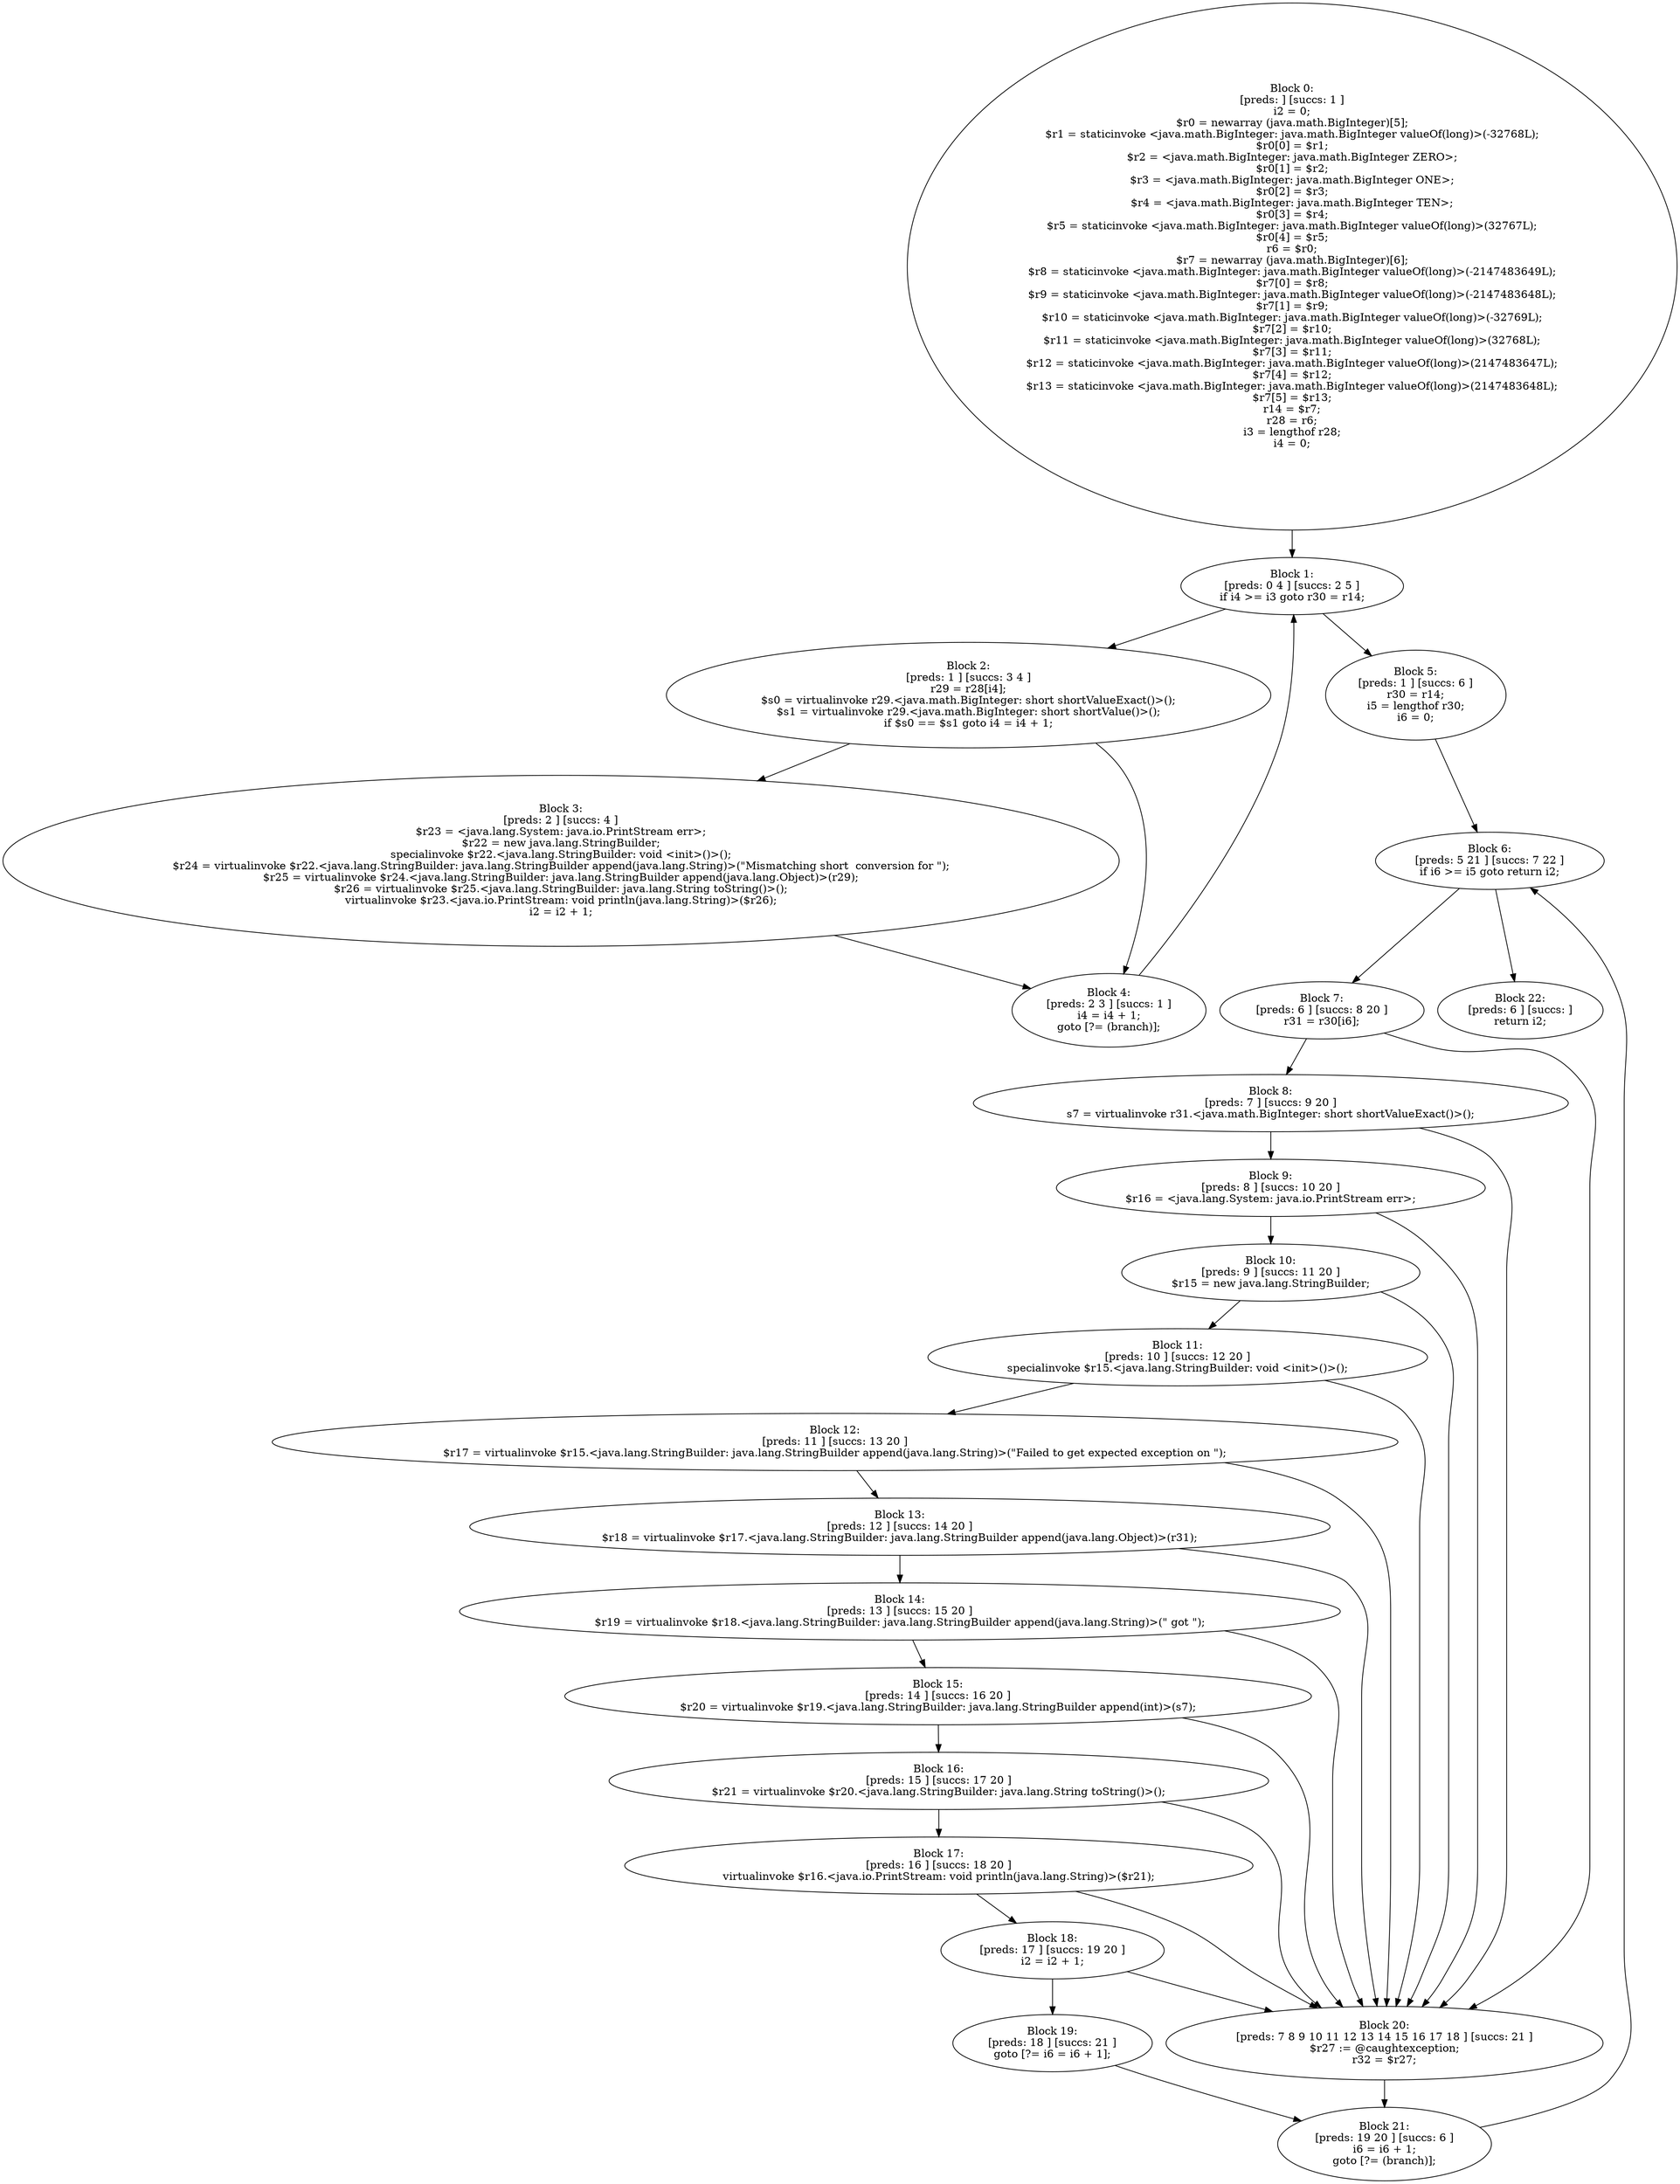 digraph "unitGraph" {
    "Block 0:
[preds: ] [succs: 1 ]
i2 = 0;
$r0 = newarray (java.math.BigInteger)[5];
$r1 = staticinvoke <java.math.BigInteger: java.math.BigInteger valueOf(long)>(-32768L);
$r0[0] = $r1;
$r2 = <java.math.BigInteger: java.math.BigInteger ZERO>;
$r0[1] = $r2;
$r3 = <java.math.BigInteger: java.math.BigInteger ONE>;
$r0[2] = $r3;
$r4 = <java.math.BigInteger: java.math.BigInteger TEN>;
$r0[3] = $r4;
$r5 = staticinvoke <java.math.BigInteger: java.math.BigInteger valueOf(long)>(32767L);
$r0[4] = $r5;
r6 = $r0;
$r7 = newarray (java.math.BigInteger)[6];
$r8 = staticinvoke <java.math.BigInteger: java.math.BigInteger valueOf(long)>(-2147483649L);
$r7[0] = $r8;
$r9 = staticinvoke <java.math.BigInteger: java.math.BigInteger valueOf(long)>(-2147483648L);
$r7[1] = $r9;
$r10 = staticinvoke <java.math.BigInteger: java.math.BigInteger valueOf(long)>(-32769L);
$r7[2] = $r10;
$r11 = staticinvoke <java.math.BigInteger: java.math.BigInteger valueOf(long)>(32768L);
$r7[3] = $r11;
$r12 = staticinvoke <java.math.BigInteger: java.math.BigInteger valueOf(long)>(2147483647L);
$r7[4] = $r12;
$r13 = staticinvoke <java.math.BigInteger: java.math.BigInteger valueOf(long)>(2147483648L);
$r7[5] = $r13;
r14 = $r7;
r28 = r6;
i3 = lengthof r28;
i4 = 0;
"
    "Block 1:
[preds: 0 4 ] [succs: 2 5 ]
if i4 >= i3 goto r30 = r14;
"
    "Block 2:
[preds: 1 ] [succs: 3 4 ]
r29 = r28[i4];
$s0 = virtualinvoke r29.<java.math.BigInteger: short shortValueExact()>();
$s1 = virtualinvoke r29.<java.math.BigInteger: short shortValue()>();
if $s0 == $s1 goto i4 = i4 + 1;
"
    "Block 3:
[preds: 2 ] [succs: 4 ]
$r23 = <java.lang.System: java.io.PrintStream err>;
$r22 = new java.lang.StringBuilder;
specialinvoke $r22.<java.lang.StringBuilder: void <init>()>();
$r24 = virtualinvoke $r22.<java.lang.StringBuilder: java.lang.StringBuilder append(java.lang.String)>(\"Mismatching short  conversion for \");
$r25 = virtualinvoke $r24.<java.lang.StringBuilder: java.lang.StringBuilder append(java.lang.Object)>(r29);
$r26 = virtualinvoke $r25.<java.lang.StringBuilder: java.lang.String toString()>();
virtualinvoke $r23.<java.io.PrintStream: void println(java.lang.String)>($r26);
i2 = i2 + 1;
"
    "Block 4:
[preds: 2 3 ] [succs: 1 ]
i4 = i4 + 1;
goto [?= (branch)];
"
    "Block 5:
[preds: 1 ] [succs: 6 ]
r30 = r14;
i5 = lengthof r30;
i6 = 0;
"
    "Block 6:
[preds: 5 21 ] [succs: 7 22 ]
if i6 >= i5 goto return i2;
"
    "Block 7:
[preds: 6 ] [succs: 8 20 ]
r31 = r30[i6];
"
    "Block 8:
[preds: 7 ] [succs: 9 20 ]
s7 = virtualinvoke r31.<java.math.BigInteger: short shortValueExact()>();
"
    "Block 9:
[preds: 8 ] [succs: 10 20 ]
$r16 = <java.lang.System: java.io.PrintStream err>;
"
    "Block 10:
[preds: 9 ] [succs: 11 20 ]
$r15 = new java.lang.StringBuilder;
"
    "Block 11:
[preds: 10 ] [succs: 12 20 ]
specialinvoke $r15.<java.lang.StringBuilder: void <init>()>();
"
    "Block 12:
[preds: 11 ] [succs: 13 20 ]
$r17 = virtualinvoke $r15.<java.lang.StringBuilder: java.lang.StringBuilder append(java.lang.String)>(\"Failed to get expected exception on \");
"
    "Block 13:
[preds: 12 ] [succs: 14 20 ]
$r18 = virtualinvoke $r17.<java.lang.StringBuilder: java.lang.StringBuilder append(java.lang.Object)>(r31);
"
    "Block 14:
[preds: 13 ] [succs: 15 20 ]
$r19 = virtualinvoke $r18.<java.lang.StringBuilder: java.lang.StringBuilder append(java.lang.String)>(\" got \");
"
    "Block 15:
[preds: 14 ] [succs: 16 20 ]
$r20 = virtualinvoke $r19.<java.lang.StringBuilder: java.lang.StringBuilder append(int)>(s7);
"
    "Block 16:
[preds: 15 ] [succs: 17 20 ]
$r21 = virtualinvoke $r20.<java.lang.StringBuilder: java.lang.String toString()>();
"
    "Block 17:
[preds: 16 ] [succs: 18 20 ]
virtualinvoke $r16.<java.io.PrintStream: void println(java.lang.String)>($r21);
"
    "Block 18:
[preds: 17 ] [succs: 19 20 ]
i2 = i2 + 1;
"
    "Block 19:
[preds: 18 ] [succs: 21 ]
goto [?= i6 = i6 + 1];
"
    "Block 20:
[preds: 7 8 9 10 11 12 13 14 15 16 17 18 ] [succs: 21 ]
$r27 := @caughtexception;
r32 = $r27;
"
    "Block 21:
[preds: 19 20 ] [succs: 6 ]
i6 = i6 + 1;
goto [?= (branch)];
"
    "Block 22:
[preds: 6 ] [succs: ]
return i2;
"
    "Block 0:
[preds: ] [succs: 1 ]
i2 = 0;
$r0 = newarray (java.math.BigInteger)[5];
$r1 = staticinvoke <java.math.BigInteger: java.math.BigInteger valueOf(long)>(-32768L);
$r0[0] = $r1;
$r2 = <java.math.BigInteger: java.math.BigInteger ZERO>;
$r0[1] = $r2;
$r3 = <java.math.BigInteger: java.math.BigInteger ONE>;
$r0[2] = $r3;
$r4 = <java.math.BigInteger: java.math.BigInteger TEN>;
$r0[3] = $r4;
$r5 = staticinvoke <java.math.BigInteger: java.math.BigInteger valueOf(long)>(32767L);
$r0[4] = $r5;
r6 = $r0;
$r7 = newarray (java.math.BigInteger)[6];
$r8 = staticinvoke <java.math.BigInteger: java.math.BigInteger valueOf(long)>(-2147483649L);
$r7[0] = $r8;
$r9 = staticinvoke <java.math.BigInteger: java.math.BigInteger valueOf(long)>(-2147483648L);
$r7[1] = $r9;
$r10 = staticinvoke <java.math.BigInteger: java.math.BigInteger valueOf(long)>(-32769L);
$r7[2] = $r10;
$r11 = staticinvoke <java.math.BigInteger: java.math.BigInteger valueOf(long)>(32768L);
$r7[3] = $r11;
$r12 = staticinvoke <java.math.BigInteger: java.math.BigInteger valueOf(long)>(2147483647L);
$r7[4] = $r12;
$r13 = staticinvoke <java.math.BigInteger: java.math.BigInteger valueOf(long)>(2147483648L);
$r7[5] = $r13;
r14 = $r7;
r28 = r6;
i3 = lengthof r28;
i4 = 0;
"->"Block 1:
[preds: 0 4 ] [succs: 2 5 ]
if i4 >= i3 goto r30 = r14;
";
    "Block 1:
[preds: 0 4 ] [succs: 2 5 ]
if i4 >= i3 goto r30 = r14;
"->"Block 2:
[preds: 1 ] [succs: 3 4 ]
r29 = r28[i4];
$s0 = virtualinvoke r29.<java.math.BigInteger: short shortValueExact()>();
$s1 = virtualinvoke r29.<java.math.BigInteger: short shortValue()>();
if $s0 == $s1 goto i4 = i4 + 1;
";
    "Block 1:
[preds: 0 4 ] [succs: 2 5 ]
if i4 >= i3 goto r30 = r14;
"->"Block 5:
[preds: 1 ] [succs: 6 ]
r30 = r14;
i5 = lengthof r30;
i6 = 0;
";
    "Block 2:
[preds: 1 ] [succs: 3 4 ]
r29 = r28[i4];
$s0 = virtualinvoke r29.<java.math.BigInteger: short shortValueExact()>();
$s1 = virtualinvoke r29.<java.math.BigInteger: short shortValue()>();
if $s0 == $s1 goto i4 = i4 + 1;
"->"Block 3:
[preds: 2 ] [succs: 4 ]
$r23 = <java.lang.System: java.io.PrintStream err>;
$r22 = new java.lang.StringBuilder;
specialinvoke $r22.<java.lang.StringBuilder: void <init>()>();
$r24 = virtualinvoke $r22.<java.lang.StringBuilder: java.lang.StringBuilder append(java.lang.String)>(\"Mismatching short  conversion for \");
$r25 = virtualinvoke $r24.<java.lang.StringBuilder: java.lang.StringBuilder append(java.lang.Object)>(r29);
$r26 = virtualinvoke $r25.<java.lang.StringBuilder: java.lang.String toString()>();
virtualinvoke $r23.<java.io.PrintStream: void println(java.lang.String)>($r26);
i2 = i2 + 1;
";
    "Block 2:
[preds: 1 ] [succs: 3 4 ]
r29 = r28[i4];
$s0 = virtualinvoke r29.<java.math.BigInteger: short shortValueExact()>();
$s1 = virtualinvoke r29.<java.math.BigInteger: short shortValue()>();
if $s0 == $s1 goto i4 = i4 + 1;
"->"Block 4:
[preds: 2 3 ] [succs: 1 ]
i4 = i4 + 1;
goto [?= (branch)];
";
    "Block 3:
[preds: 2 ] [succs: 4 ]
$r23 = <java.lang.System: java.io.PrintStream err>;
$r22 = new java.lang.StringBuilder;
specialinvoke $r22.<java.lang.StringBuilder: void <init>()>();
$r24 = virtualinvoke $r22.<java.lang.StringBuilder: java.lang.StringBuilder append(java.lang.String)>(\"Mismatching short  conversion for \");
$r25 = virtualinvoke $r24.<java.lang.StringBuilder: java.lang.StringBuilder append(java.lang.Object)>(r29);
$r26 = virtualinvoke $r25.<java.lang.StringBuilder: java.lang.String toString()>();
virtualinvoke $r23.<java.io.PrintStream: void println(java.lang.String)>($r26);
i2 = i2 + 1;
"->"Block 4:
[preds: 2 3 ] [succs: 1 ]
i4 = i4 + 1;
goto [?= (branch)];
";
    "Block 4:
[preds: 2 3 ] [succs: 1 ]
i4 = i4 + 1;
goto [?= (branch)];
"->"Block 1:
[preds: 0 4 ] [succs: 2 5 ]
if i4 >= i3 goto r30 = r14;
";
    "Block 5:
[preds: 1 ] [succs: 6 ]
r30 = r14;
i5 = lengthof r30;
i6 = 0;
"->"Block 6:
[preds: 5 21 ] [succs: 7 22 ]
if i6 >= i5 goto return i2;
";
    "Block 6:
[preds: 5 21 ] [succs: 7 22 ]
if i6 >= i5 goto return i2;
"->"Block 7:
[preds: 6 ] [succs: 8 20 ]
r31 = r30[i6];
";
    "Block 6:
[preds: 5 21 ] [succs: 7 22 ]
if i6 >= i5 goto return i2;
"->"Block 22:
[preds: 6 ] [succs: ]
return i2;
";
    "Block 7:
[preds: 6 ] [succs: 8 20 ]
r31 = r30[i6];
"->"Block 8:
[preds: 7 ] [succs: 9 20 ]
s7 = virtualinvoke r31.<java.math.BigInteger: short shortValueExact()>();
";
    "Block 7:
[preds: 6 ] [succs: 8 20 ]
r31 = r30[i6];
"->"Block 20:
[preds: 7 8 9 10 11 12 13 14 15 16 17 18 ] [succs: 21 ]
$r27 := @caughtexception;
r32 = $r27;
";
    "Block 8:
[preds: 7 ] [succs: 9 20 ]
s7 = virtualinvoke r31.<java.math.BigInteger: short shortValueExact()>();
"->"Block 9:
[preds: 8 ] [succs: 10 20 ]
$r16 = <java.lang.System: java.io.PrintStream err>;
";
    "Block 8:
[preds: 7 ] [succs: 9 20 ]
s7 = virtualinvoke r31.<java.math.BigInteger: short shortValueExact()>();
"->"Block 20:
[preds: 7 8 9 10 11 12 13 14 15 16 17 18 ] [succs: 21 ]
$r27 := @caughtexception;
r32 = $r27;
";
    "Block 9:
[preds: 8 ] [succs: 10 20 ]
$r16 = <java.lang.System: java.io.PrintStream err>;
"->"Block 10:
[preds: 9 ] [succs: 11 20 ]
$r15 = new java.lang.StringBuilder;
";
    "Block 9:
[preds: 8 ] [succs: 10 20 ]
$r16 = <java.lang.System: java.io.PrintStream err>;
"->"Block 20:
[preds: 7 8 9 10 11 12 13 14 15 16 17 18 ] [succs: 21 ]
$r27 := @caughtexception;
r32 = $r27;
";
    "Block 10:
[preds: 9 ] [succs: 11 20 ]
$r15 = new java.lang.StringBuilder;
"->"Block 11:
[preds: 10 ] [succs: 12 20 ]
specialinvoke $r15.<java.lang.StringBuilder: void <init>()>();
";
    "Block 10:
[preds: 9 ] [succs: 11 20 ]
$r15 = new java.lang.StringBuilder;
"->"Block 20:
[preds: 7 8 9 10 11 12 13 14 15 16 17 18 ] [succs: 21 ]
$r27 := @caughtexception;
r32 = $r27;
";
    "Block 11:
[preds: 10 ] [succs: 12 20 ]
specialinvoke $r15.<java.lang.StringBuilder: void <init>()>();
"->"Block 12:
[preds: 11 ] [succs: 13 20 ]
$r17 = virtualinvoke $r15.<java.lang.StringBuilder: java.lang.StringBuilder append(java.lang.String)>(\"Failed to get expected exception on \");
";
    "Block 11:
[preds: 10 ] [succs: 12 20 ]
specialinvoke $r15.<java.lang.StringBuilder: void <init>()>();
"->"Block 20:
[preds: 7 8 9 10 11 12 13 14 15 16 17 18 ] [succs: 21 ]
$r27 := @caughtexception;
r32 = $r27;
";
    "Block 12:
[preds: 11 ] [succs: 13 20 ]
$r17 = virtualinvoke $r15.<java.lang.StringBuilder: java.lang.StringBuilder append(java.lang.String)>(\"Failed to get expected exception on \");
"->"Block 13:
[preds: 12 ] [succs: 14 20 ]
$r18 = virtualinvoke $r17.<java.lang.StringBuilder: java.lang.StringBuilder append(java.lang.Object)>(r31);
";
    "Block 12:
[preds: 11 ] [succs: 13 20 ]
$r17 = virtualinvoke $r15.<java.lang.StringBuilder: java.lang.StringBuilder append(java.lang.String)>(\"Failed to get expected exception on \");
"->"Block 20:
[preds: 7 8 9 10 11 12 13 14 15 16 17 18 ] [succs: 21 ]
$r27 := @caughtexception;
r32 = $r27;
";
    "Block 13:
[preds: 12 ] [succs: 14 20 ]
$r18 = virtualinvoke $r17.<java.lang.StringBuilder: java.lang.StringBuilder append(java.lang.Object)>(r31);
"->"Block 14:
[preds: 13 ] [succs: 15 20 ]
$r19 = virtualinvoke $r18.<java.lang.StringBuilder: java.lang.StringBuilder append(java.lang.String)>(\" got \");
";
    "Block 13:
[preds: 12 ] [succs: 14 20 ]
$r18 = virtualinvoke $r17.<java.lang.StringBuilder: java.lang.StringBuilder append(java.lang.Object)>(r31);
"->"Block 20:
[preds: 7 8 9 10 11 12 13 14 15 16 17 18 ] [succs: 21 ]
$r27 := @caughtexception;
r32 = $r27;
";
    "Block 14:
[preds: 13 ] [succs: 15 20 ]
$r19 = virtualinvoke $r18.<java.lang.StringBuilder: java.lang.StringBuilder append(java.lang.String)>(\" got \");
"->"Block 15:
[preds: 14 ] [succs: 16 20 ]
$r20 = virtualinvoke $r19.<java.lang.StringBuilder: java.lang.StringBuilder append(int)>(s7);
";
    "Block 14:
[preds: 13 ] [succs: 15 20 ]
$r19 = virtualinvoke $r18.<java.lang.StringBuilder: java.lang.StringBuilder append(java.lang.String)>(\" got \");
"->"Block 20:
[preds: 7 8 9 10 11 12 13 14 15 16 17 18 ] [succs: 21 ]
$r27 := @caughtexception;
r32 = $r27;
";
    "Block 15:
[preds: 14 ] [succs: 16 20 ]
$r20 = virtualinvoke $r19.<java.lang.StringBuilder: java.lang.StringBuilder append(int)>(s7);
"->"Block 16:
[preds: 15 ] [succs: 17 20 ]
$r21 = virtualinvoke $r20.<java.lang.StringBuilder: java.lang.String toString()>();
";
    "Block 15:
[preds: 14 ] [succs: 16 20 ]
$r20 = virtualinvoke $r19.<java.lang.StringBuilder: java.lang.StringBuilder append(int)>(s7);
"->"Block 20:
[preds: 7 8 9 10 11 12 13 14 15 16 17 18 ] [succs: 21 ]
$r27 := @caughtexception;
r32 = $r27;
";
    "Block 16:
[preds: 15 ] [succs: 17 20 ]
$r21 = virtualinvoke $r20.<java.lang.StringBuilder: java.lang.String toString()>();
"->"Block 17:
[preds: 16 ] [succs: 18 20 ]
virtualinvoke $r16.<java.io.PrintStream: void println(java.lang.String)>($r21);
";
    "Block 16:
[preds: 15 ] [succs: 17 20 ]
$r21 = virtualinvoke $r20.<java.lang.StringBuilder: java.lang.String toString()>();
"->"Block 20:
[preds: 7 8 9 10 11 12 13 14 15 16 17 18 ] [succs: 21 ]
$r27 := @caughtexception;
r32 = $r27;
";
    "Block 17:
[preds: 16 ] [succs: 18 20 ]
virtualinvoke $r16.<java.io.PrintStream: void println(java.lang.String)>($r21);
"->"Block 18:
[preds: 17 ] [succs: 19 20 ]
i2 = i2 + 1;
";
    "Block 17:
[preds: 16 ] [succs: 18 20 ]
virtualinvoke $r16.<java.io.PrintStream: void println(java.lang.String)>($r21);
"->"Block 20:
[preds: 7 8 9 10 11 12 13 14 15 16 17 18 ] [succs: 21 ]
$r27 := @caughtexception;
r32 = $r27;
";
    "Block 18:
[preds: 17 ] [succs: 19 20 ]
i2 = i2 + 1;
"->"Block 19:
[preds: 18 ] [succs: 21 ]
goto [?= i6 = i6 + 1];
";
    "Block 18:
[preds: 17 ] [succs: 19 20 ]
i2 = i2 + 1;
"->"Block 20:
[preds: 7 8 9 10 11 12 13 14 15 16 17 18 ] [succs: 21 ]
$r27 := @caughtexception;
r32 = $r27;
";
    "Block 19:
[preds: 18 ] [succs: 21 ]
goto [?= i6 = i6 + 1];
"->"Block 21:
[preds: 19 20 ] [succs: 6 ]
i6 = i6 + 1;
goto [?= (branch)];
";
    "Block 20:
[preds: 7 8 9 10 11 12 13 14 15 16 17 18 ] [succs: 21 ]
$r27 := @caughtexception;
r32 = $r27;
"->"Block 21:
[preds: 19 20 ] [succs: 6 ]
i6 = i6 + 1;
goto [?= (branch)];
";
    "Block 21:
[preds: 19 20 ] [succs: 6 ]
i6 = i6 + 1;
goto [?= (branch)];
"->"Block 6:
[preds: 5 21 ] [succs: 7 22 ]
if i6 >= i5 goto return i2;
";
}
